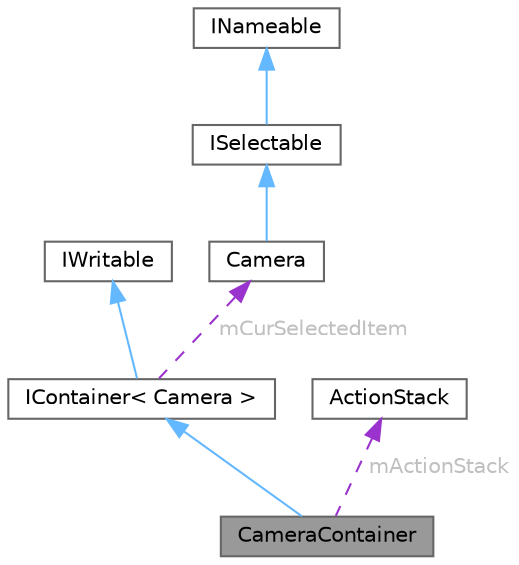 digraph "CameraContainer"
{
 // LATEX_PDF_SIZE
  bgcolor="transparent";
  edge [fontname=Helvetica,fontsize=10,labelfontname=Helvetica,labelfontsize=10];
  node [fontname=Helvetica,fontsize=10,shape=box,height=0.2,width=0.4];
  Node1 [id="Node000001",label="CameraContainer",height=0.2,width=0.4,color="gray40", fillcolor="grey60", style="filled", fontcolor="black",tooltip=" "];
  Node2 -> Node1 [id="edge1_Node000001_Node000002",dir="back",color="steelblue1",style="solid",tooltip=" "];
  Node2 [id="Node000002",label="IContainer\< Camera \>",height=0.2,width=0.4,color="gray40", fillcolor="white", style="filled",URL="$class_i_container.html",tooltip=" "];
  Node3 -> Node2 [id="edge2_Node000002_Node000003",dir="back",color="steelblue1",style="solid",tooltip=" "];
  Node3 [id="Node000003",label="IWritable",height=0.2,width=0.4,color="gray40", fillcolor="white", style="filled",URL="$class_i_writable.html",tooltip=" "];
  Node4 -> Node2 [id="edge3_Node000002_Node000004",dir="back",color="darkorchid3",style="dashed",tooltip=" ",label=" mCurSelectedItem",fontcolor="grey" ];
  Node4 [id="Node000004",label="Camera",height=0.2,width=0.4,color="gray40", fillcolor="white", style="filled",URL="$class_camera.html",tooltip=" "];
  Node5 -> Node4 [id="edge4_Node000004_Node000005",dir="back",color="steelblue1",style="solid",tooltip=" "];
  Node5 [id="Node000005",label="ISelectable",height=0.2,width=0.4,color="gray40", fillcolor="white", style="filled",URL="$class_i_selectable.html",tooltip="Interface for all items that can be selected to be viewed in the inspector."];
  Node6 -> Node5 [id="edge5_Node000005_Node000006",dir="back",color="steelblue1",style="solid",tooltip=" "];
  Node6 [id="Node000006",label="INameable",height=0.2,width=0.4,color="gray40", fillcolor="white", style="filled",URL="$class_i_nameable.html",tooltip="An object that keeps track of its name and scope."];
  Node7 -> Node1 [id="edge6_Node000001_Node000007",dir="back",color="darkorchid3",style="dashed",tooltip=" ",label=" mActionStack",fontcolor="grey" ];
  Node7 [id="Node000007",label="ActionStack",height=0.2,width=0.4,color="gray40", fillcolor="white", style="filled",URL="$class_action_stack.html",tooltip="Class that keeps track of all commands that have been run. Allows functionality for undo/redo."];
}
